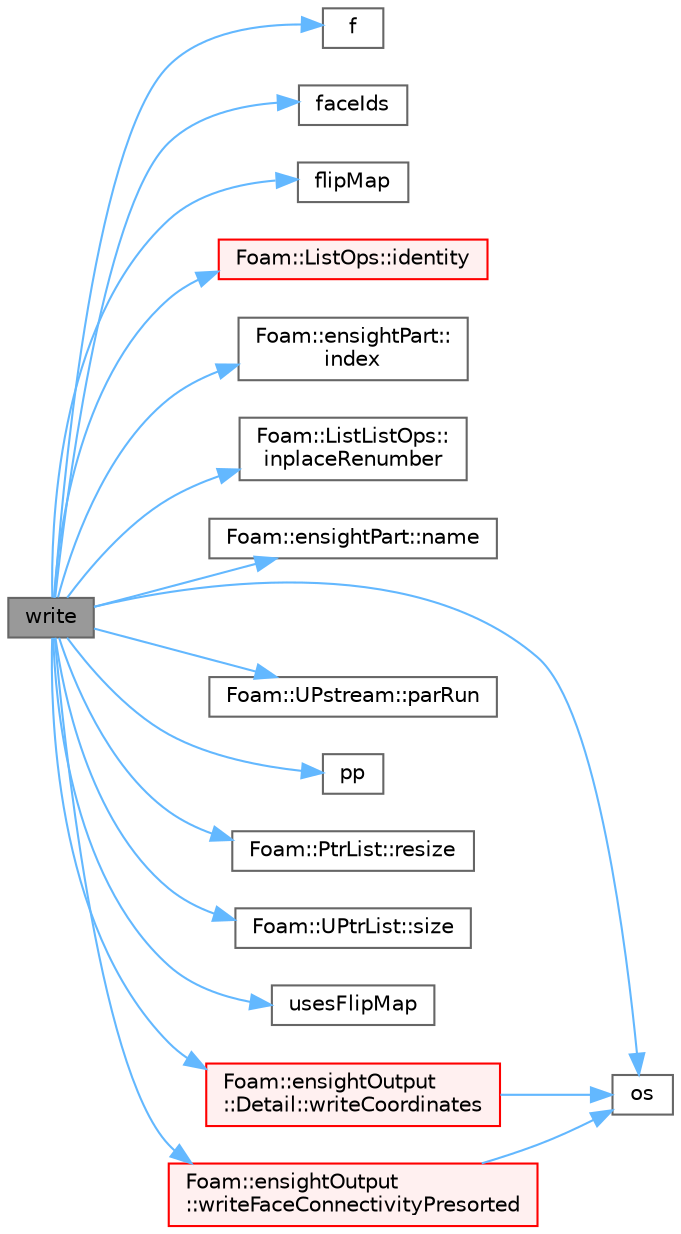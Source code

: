 digraph "write"
{
 // LATEX_PDF_SIZE
  bgcolor="transparent";
  edge [fontname=Helvetica,fontsize=10,labelfontname=Helvetica,labelfontsize=10];
  node [fontname=Helvetica,fontsize=10,shape=box,height=0.2,width=0.4];
  rankdir="LR";
  Node1 [id="Node000001",label="write",height=0.2,width=0.4,color="gray40", fillcolor="grey60", style="filled", fontcolor="black",tooltip=" "];
  Node1 -> Node2 [id="edge1_Node000001_Node000002",color="steelblue1",style="solid",tooltip=" "];
  Node2 [id="Node000002",label="f",height=0.2,width=0.4,color="grey40", fillcolor="white", style="filled",URL="$readKivaGrid_8H.html#a888be93833ac7a23170555c69c690288",tooltip=" "];
  Node1 -> Node3 [id="edge2_Node000001_Node000003",color="steelblue1",style="solid",tooltip=" "];
  Node3 [id="Node000003",label="faceIds",height=0.2,width=0.4,color="grey40", fillcolor="white", style="filled",URL="$classFoam_1_1ensightFaces.html#a22b8a18fee5f69a802071f758436776d",tooltip=" "];
  Node1 -> Node4 [id="edge3_Node000001_Node000004",color="steelblue1",style="solid",tooltip=" "];
  Node4 [id="Node000004",label="flipMap",height=0.2,width=0.4,color="grey40", fillcolor="white", style="filled",URL="$classFoam_1_1ensightFaces.html#ad66767124feab3658e9cd5c8d490bc91",tooltip=" "];
  Node1 -> Node5 [id="edge4_Node000001_Node000005",color="steelblue1",style="solid",tooltip=" "];
  Node5 [id="Node000005",label="Foam::ListOps::identity",height=0.2,width=0.4,color="red", fillcolor="#FFF0F0", style="filled",URL="$namespaceFoam_1_1ListOps.html#a1a2b3d684ab9a52a1d389f04c22d6288",tooltip=" "];
  Node1 -> Node8 [id="edge5_Node000001_Node000008",color="steelblue1",style="solid",tooltip=" "];
  Node8 [id="Node000008",label="Foam::ensightPart::\lindex",height=0.2,width=0.4,color="grey40", fillcolor="white", style="filled",URL="$classFoam_1_1ensightPart.html#a79494db495b9730bf3a05557f0f8fffd",tooltip=" "];
  Node1 -> Node9 [id="edge6_Node000001_Node000009",color="steelblue1",style="solid",tooltip=" "];
  Node9 [id="Node000009",label="Foam::ListListOps::\linplaceRenumber",height=0.2,width=0.4,color="grey40", fillcolor="white", style="filled",URL="$namespaceFoam_1_1ListListOps.html#a55374eba540b6162cf9f2dfa4f76f7e5",tooltip=" "];
  Node1 -> Node10 [id="edge7_Node000001_Node000010",color="steelblue1",style="solid",tooltip=" "];
  Node10 [id="Node000010",label="Foam::ensightPart::name",height=0.2,width=0.4,color="grey40", fillcolor="white", style="filled",URL="$classFoam_1_1ensightPart.html#a94b9300551c39b178e8420eb91e618a0",tooltip=" "];
  Node1 -> Node11 [id="edge8_Node000001_Node000011",color="steelblue1",style="solid",tooltip=" "];
  Node11 [id="Node000011",label="os",height=0.2,width=0.4,color="grey40", fillcolor="white", style="filled",URL="$faMeshWriteEdgesOBJ_8H.html#abea05d50bd7259b44f2002c0382ba13e",tooltip=" "];
  Node1 -> Node12 [id="edge9_Node000001_Node000012",color="steelblue1",style="solid",tooltip=" "];
  Node12 [id="Node000012",label="Foam::UPstream::parRun",height=0.2,width=0.4,color="grey40", fillcolor="white", style="filled",URL="$classFoam_1_1UPstream.html#afb8def01c77f71ab69d0bf95b9fb0321",tooltip=" "];
  Node1 -> Node13 [id="edge10_Node000001_Node000013",color="steelblue1",style="solid",tooltip=" "];
  Node13 [id="Node000013",label="pp",height=0.2,width=0.4,color="grey40", fillcolor="white", style="filled",URL="$checkPatchTopology_8H.html#a62bd17b324c5b9481f03d4b6d6e09f88",tooltip=" "];
  Node1 -> Node14 [id="edge11_Node000001_Node000014",color="steelblue1",style="solid",tooltip=" "];
  Node14 [id="Node000014",label="Foam::PtrList::resize",height=0.2,width=0.4,color="grey40", fillcolor="white", style="filled",URL="$classFoam_1_1PtrList.html#af4e0ad67cce84dd8126a19abedad9d56",tooltip=" "];
  Node1 -> Node15 [id="edge12_Node000001_Node000015",color="steelblue1",style="solid",tooltip=" "];
  Node15 [id="Node000015",label="Foam::UPtrList::size",height=0.2,width=0.4,color="grey40", fillcolor="white", style="filled",URL="$classFoam_1_1UPtrList.html#a95603446b248fe1ecf5dc59bcc2eaff0",tooltip=" "];
  Node1 -> Node16 [id="edge13_Node000001_Node000016",color="steelblue1",style="solid",tooltip=" "];
  Node16 [id="Node000016",label="usesFlipMap",height=0.2,width=0.4,color="grey40", fillcolor="white", style="filled",URL="$classFoam_1_1ensightFaces.html#a13712f9f068fe0a41f018584a68da6c7",tooltip=" "];
  Node1 -> Node17 [id="edge14_Node000001_Node000017",color="steelblue1",style="solid",tooltip=" "];
  Node17 [id="Node000017",label="Foam::ensightOutput\l::Detail::writeCoordinates",height=0.2,width=0.4,color="red", fillcolor="#FFF0F0", style="filled",URL="$namespaceFoam_1_1ensightOutput_1_1Detail.html#a333641fd76f63096c7517ab9f52e49cb",tooltip=" "];
  Node17 -> Node11 [id="edge15_Node000017_Node000011",color="steelblue1",style="solid",tooltip=" "];
  Node1 -> Node19 [id="edge16_Node000001_Node000019",color="steelblue1",style="solid",tooltip=" "];
  Node19 [id="Node000019",label="Foam::ensightOutput\l::writeFaceConnectivityPresorted",height=0.2,width=0.4,color="red", fillcolor="#FFF0F0", style="filled",URL="$namespaceFoam_1_1ensightOutput.html#a59b6f668bd7e467b2142cdcd62b9d9ed",tooltip=" "];
  Node19 -> Node11 [id="edge17_Node000019_Node000011",color="steelblue1",style="solid",tooltip=" "];
}
